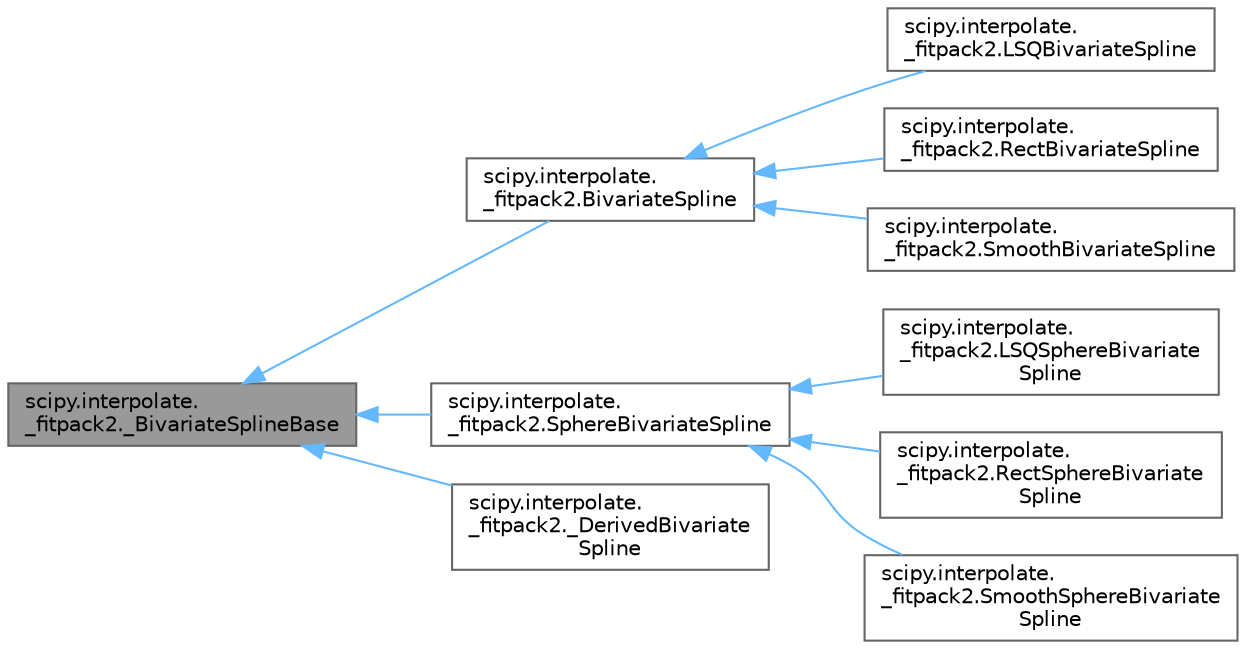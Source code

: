 digraph "scipy.interpolate._fitpack2._BivariateSplineBase"
{
 // LATEX_PDF_SIZE
  bgcolor="transparent";
  edge [fontname=Helvetica,fontsize=10,labelfontname=Helvetica,labelfontsize=10];
  node [fontname=Helvetica,fontsize=10,shape=box,height=0.2,width=0.4];
  rankdir="LR";
  Node1 [id="Node000001",label="scipy.interpolate.\l_fitpack2._BivariateSplineBase",height=0.2,width=0.4,color="gray40", fillcolor="grey60", style="filled", fontcolor="black",tooltip=" "];
  Node1 -> Node2 [id="edge1_Node000001_Node000002",dir="back",color="steelblue1",style="solid",tooltip=" "];
  Node2 [id="Node000002",label="scipy.interpolate.\l_fitpack2.BivariateSpline",height=0.2,width=0.4,color="gray40", fillcolor="white", style="filled",URL="$dc/def/classscipy_1_1interpolate_1_1__fitpack2_1_1BivariateSpline.html",tooltip=" "];
  Node2 -> Node3 [id="edge2_Node000002_Node000003",dir="back",color="steelblue1",style="solid",tooltip=" "];
  Node3 [id="Node000003",label="scipy.interpolate.\l_fitpack2.LSQBivariateSpline",height=0.2,width=0.4,color="gray40", fillcolor="white", style="filled",URL="$dd/d00/classscipy_1_1interpolate_1_1__fitpack2_1_1LSQBivariateSpline.html",tooltip=" "];
  Node2 -> Node4 [id="edge3_Node000002_Node000004",dir="back",color="steelblue1",style="solid",tooltip=" "];
  Node4 [id="Node000004",label="scipy.interpolate.\l_fitpack2.RectBivariateSpline",height=0.2,width=0.4,color="gray40", fillcolor="white", style="filled",URL="$da/d46/classscipy_1_1interpolate_1_1__fitpack2_1_1RectBivariateSpline.html",tooltip=" "];
  Node2 -> Node5 [id="edge4_Node000002_Node000005",dir="back",color="steelblue1",style="solid",tooltip=" "];
  Node5 [id="Node000005",label="scipy.interpolate.\l_fitpack2.SmoothBivariateSpline",height=0.2,width=0.4,color="gray40", fillcolor="white", style="filled",URL="$d6/d65/classscipy_1_1interpolate_1_1__fitpack2_1_1SmoothBivariateSpline.html",tooltip=" "];
  Node1 -> Node6 [id="edge5_Node000001_Node000006",dir="back",color="steelblue1",style="solid",tooltip=" "];
  Node6 [id="Node000006",label="scipy.interpolate.\l_fitpack2.SphereBivariateSpline",height=0.2,width=0.4,color="gray40", fillcolor="white", style="filled",URL="$d4/d62/classscipy_1_1interpolate_1_1__fitpack2_1_1SphereBivariateSpline.html",tooltip=" "];
  Node6 -> Node7 [id="edge6_Node000006_Node000007",dir="back",color="steelblue1",style="solid",tooltip=" "];
  Node7 [id="Node000007",label="scipy.interpolate.\l_fitpack2.LSQSphereBivariate\lSpline",height=0.2,width=0.4,color="gray40", fillcolor="white", style="filled",URL="$db/da0/classscipy_1_1interpolate_1_1__fitpack2_1_1LSQSphereBivariateSpline.html",tooltip=" "];
  Node6 -> Node8 [id="edge7_Node000006_Node000008",dir="back",color="steelblue1",style="solid",tooltip=" "];
  Node8 [id="Node000008",label="scipy.interpolate.\l_fitpack2.RectSphereBivariate\lSpline",height=0.2,width=0.4,color="gray40", fillcolor="white", style="filled",URL="$d4/d20/classscipy_1_1interpolate_1_1__fitpack2_1_1RectSphereBivariateSpline.html",tooltip=" "];
  Node6 -> Node9 [id="edge8_Node000006_Node000009",dir="back",color="steelblue1",style="solid",tooltip=" "];
  Node9 [id="Node000009",label="scipy.interpolate.\l_fitpack2.SmoothSphereBivariate\lSpline",height=0.2,width=0.4,color="gray40", fillcolor="white", style="filled",URL="$de/db0/classscipy_1_1interpolate_1_1__fitpack2_1_1SmoothSphereBivariateSpline.html",tooltip=" "];
  Node1 -> Node10 [id="edge9_Node000001_Node000010",dir="back",color="steelblue1",style="solid",tooltip=" "];
  Node10 [id="Node000010",label="scipy.interpolate.\l_fitpack2._DerivedBivariate\lSpline",height=0.2,width=0.4,color="gray40", fillcolor="white", style="filled",URL="$d7/d26/classscipy_1_1interpolate_1_1__fitpack2_1_1__DerivedBivariateSpline.html",tooltip=" "];
}
